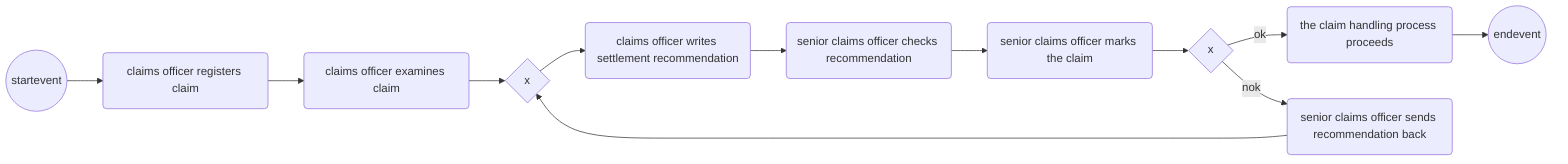 flowchart LR
0:startevent:((startevent))-->1:task:(claims officer registers claim)
1:task:-->2:task:(claims officer examines claim)
2:task:-->3:exclusivegateway:{x}
4:task:(claims officer writes settlement recommendation)-->5:task:(senior claims officer checks recommendation)
5:task:-->6:task:(senior claims officer marks the claim)
6:task:-->7:exclusivegateway:{x}
7:exclusivegateway:-->|ok|8:task:(the claim handling process proceeds)
7:exclusivegateway:-->|nok|9:task:(senior claims officer sends recommendation back)
9:task:-->3:exclusivegateway:
8:task:-->10:endevent:((endevent))
3:exclusivegateway:-->4:task:
